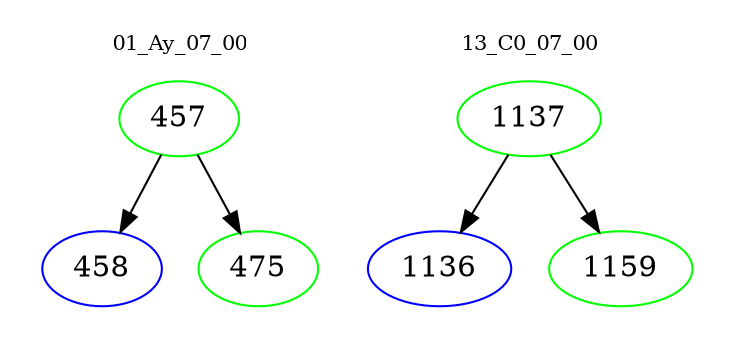 digraph{
subgraph cluster_0 {
color = white
label = "01_Ay_07_00";
fontsize=10;
T0_457 [label="457", color="green"]
T0_457 -> T0_458 [color="black"]
T0_458 [label="458", color="blue"]
T0_457 -> T0_475 [color="black"]
T0_475 [label="475", color="green"]
}
subgraph cluster_1 {
color = white
label = "13_C0_07_00";
fontsize=10;
T1_1137 [label="1137", color="green"]
T1_1137 -> T1_1136 [color="black"]
T1_1136 [label="1136", color="blue"]
T1_1137 -> T1_1159 [color="black"]
T1_1159 [label="1159", color="green"]
}
}
